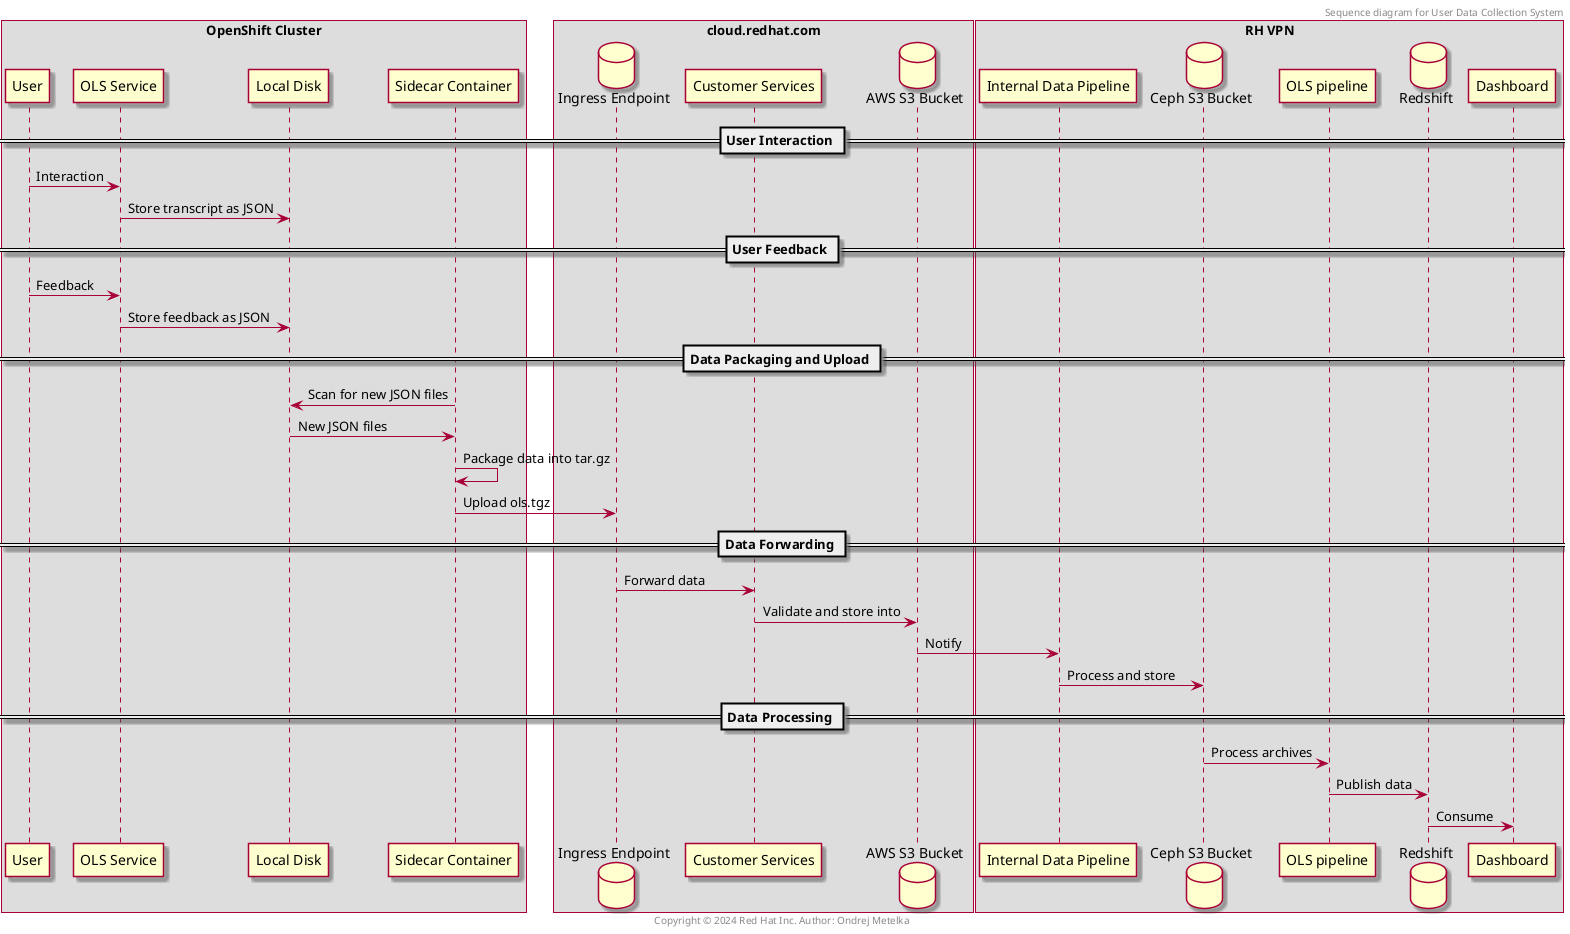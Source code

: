 @startuml
skin rose

header Sequence diagram for User Data Collection System
footer Copyright © 2024 Red Hat Inc. Author: Ondrej Metelka

box "OpenShift Cluster"
  participant "User" as user
  participant "OLS Service" as ols
  participant "Local Disk" as disk
  participant "Sidecar Container" as sidecar
end box
box "cloud.redhat.com"
  database "Ingress Endpoint" as ingress
  participant "Customer Services" as cs
  database "AWS S3 Bucket" as aws
end box
box "RH VPN"
  participant "Internal Data Pipeline" as ccx
  database "Ceph S3 Bucket" as ceph
  participant "OLS pipeline" as olspipe
  database "Redshift" as rs
  participant "Dashboard" as dash
end box

== User Interaction ==
user -> ols: Interaction
ols -> disk: Store transcript as JSON

== User Feedback ==
user -> ols: Feedback
ols -> disk: Store feedback as JSON

== Data Packaging and Upload ==
sidecar -> disk: Scan for new JSON files
disk -> sidecar: New JSON files
sidecar -> sidecar: Package data into tar.gz
sidecar -> ingress: Upload ols.tgz

== Data Forwarding ==
ingress -> cs: Forward data
cs -> aws: Validate and store into
aws -> ccx: Notify
ccx -> ceph: Process and store

== Data Processing ==
ceph -> olspipe: Process archives
olspipe -> rs: Publish data
rs -> dash: Consume

@enduml
